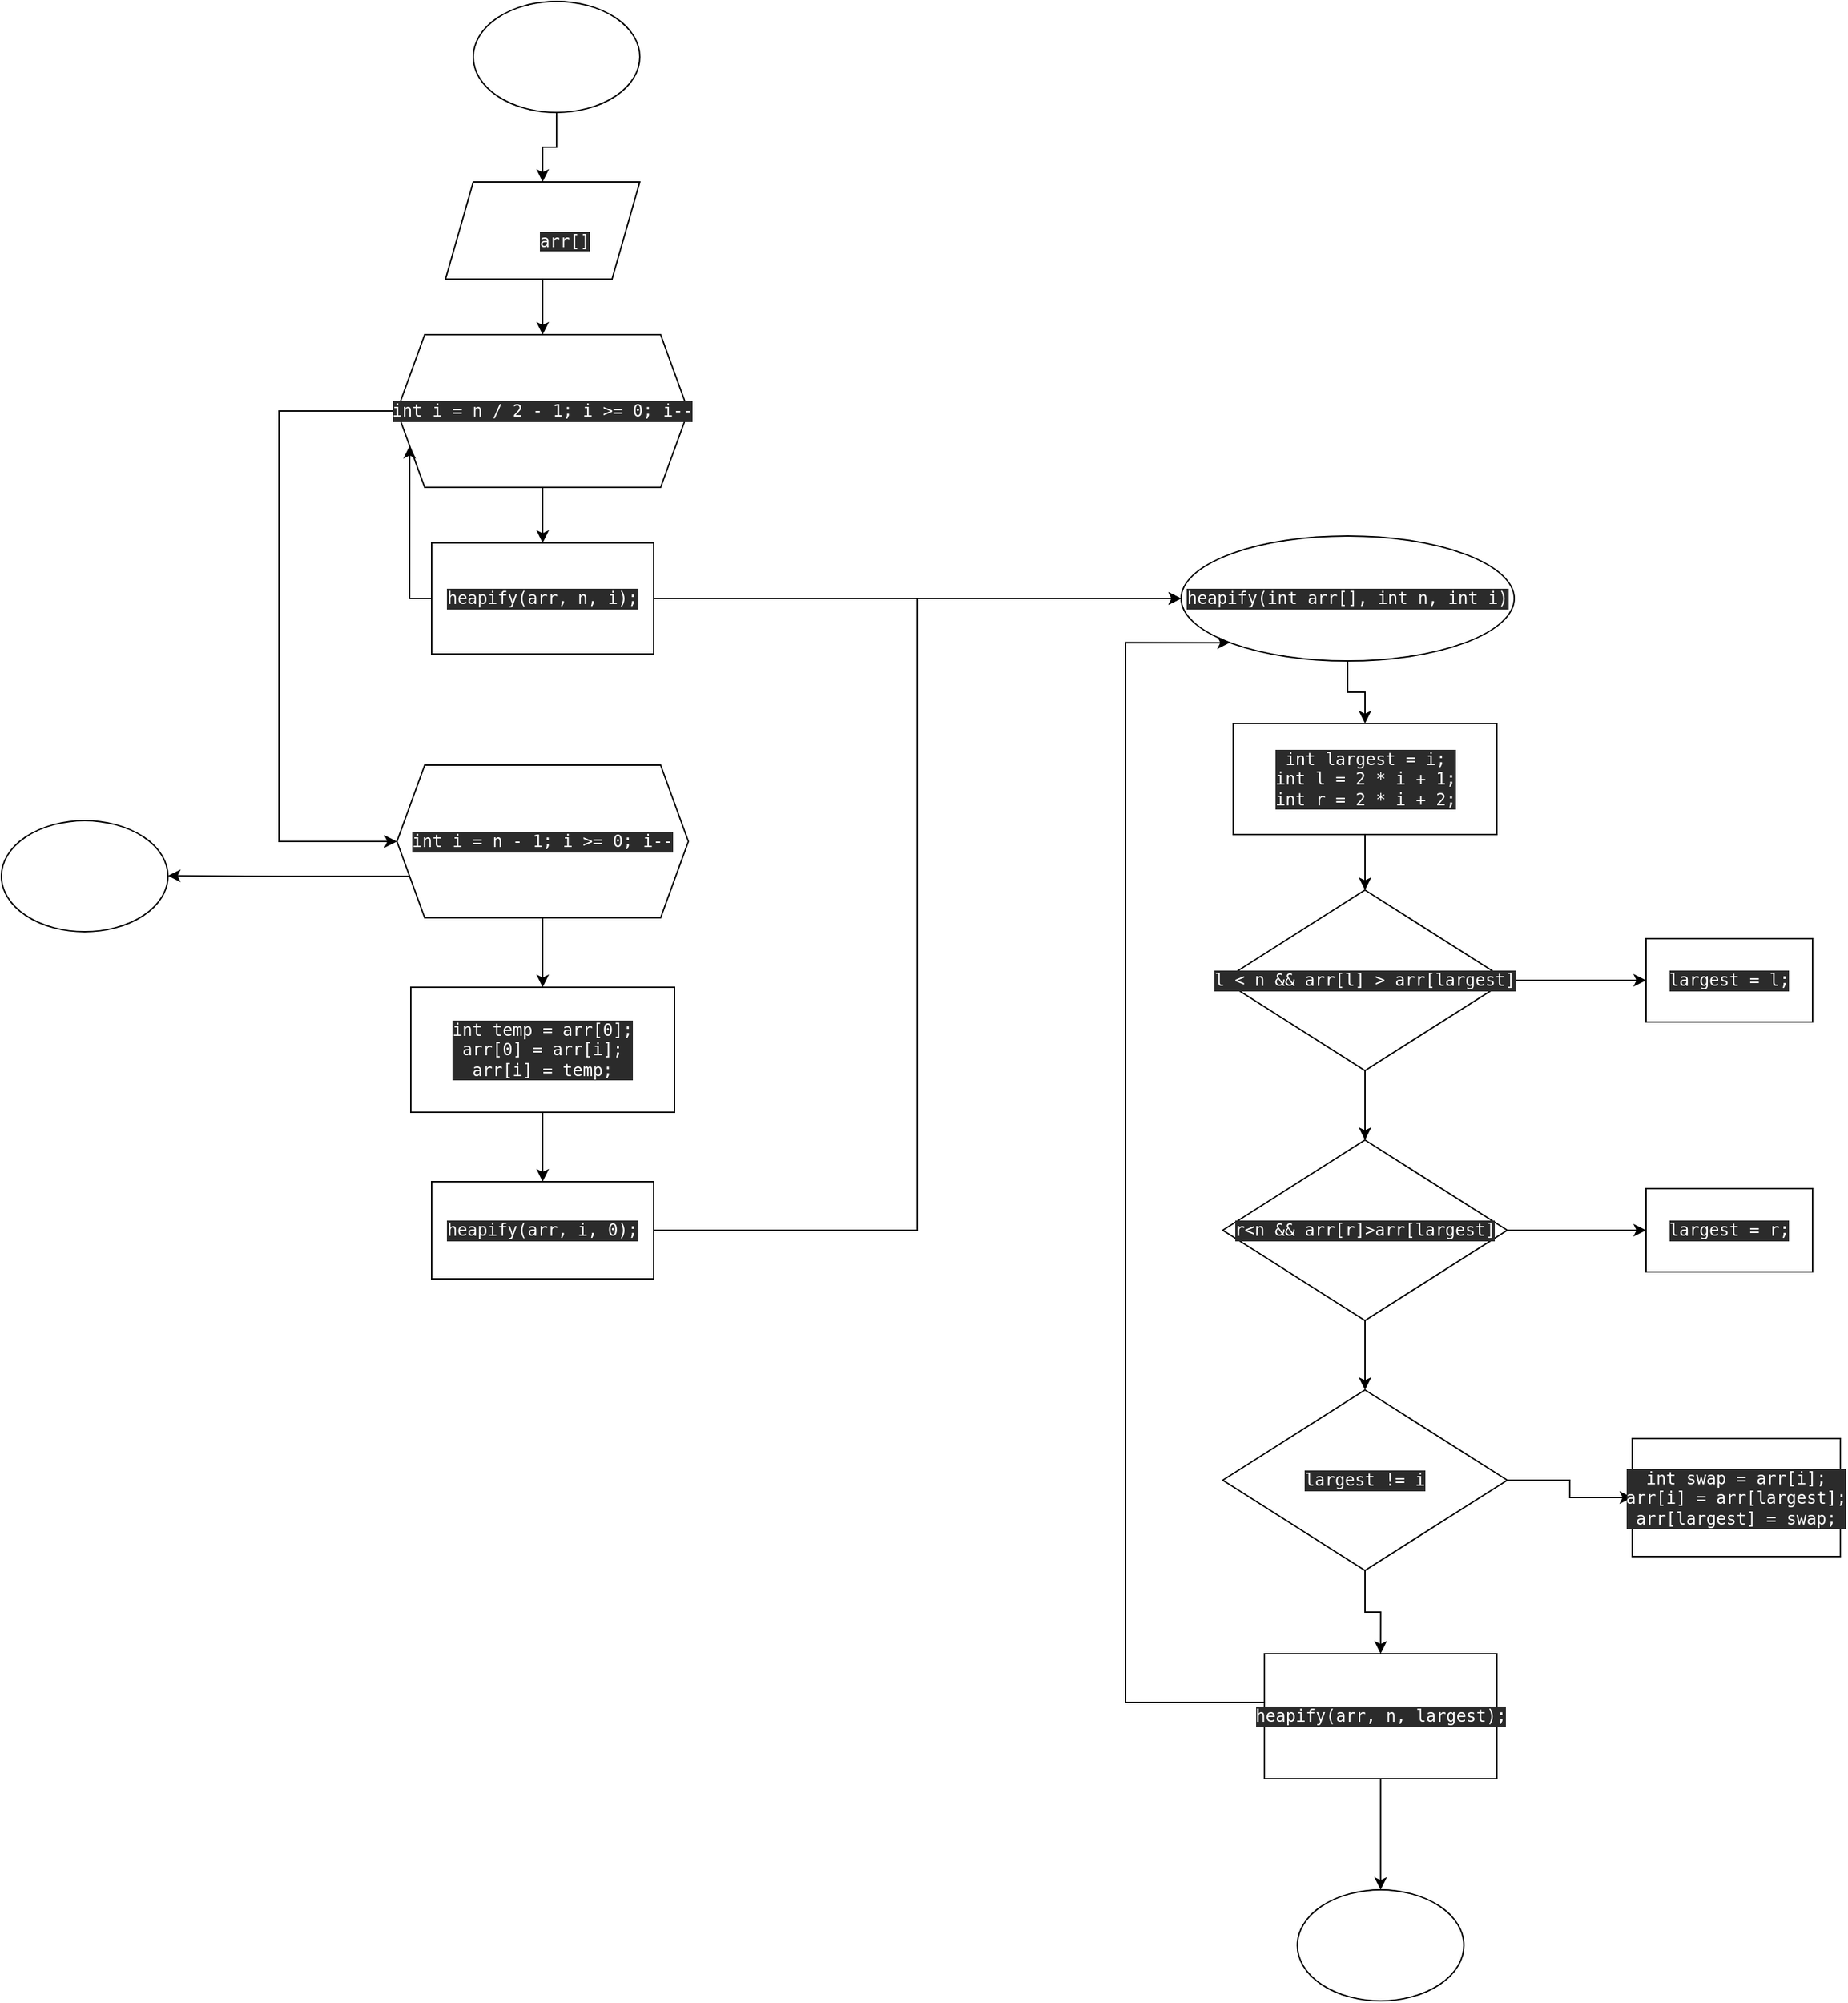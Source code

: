 <mxfile version="20.5.3" type="embed"><diagram id="23iRSUPoRavnBvh4doch" name="Page-1"><mxGraphModel dx="2144" dy="878" grid="1" gridSize="10" guides="1" tooltips="1" connect="1" arrows="1" fold="1" page="1" pageScale="1" pageWidth="827" pageHeight="1169" math="0" shadow="0"><root><mxCell id="0"/><mxCell id="1" parent="0"/><mxCell id="2" style="edgeStyle=orthogonalEdgeStyle;rounded=0;orthogonalLoop=1;jettySize=auto;html=1;entryX=0.5;entryY=0;entryDx=0;entryDy=0;fontColor=#FFFFFF;" edge="1" parent="1" source="3" target="5"><mxGeometry relative="1" as="geometry"/></mxCell><mxCell id="3" value="Початок" style="ellipse;whiteSpace=wrap;html=1;fontColor=#FFFFFF;" vertex="1" parent="1"><mxGeometry x="-330" y="570" width="120" height="80" as="geometry"/></mxCell><mxCell id="4" style="edgeStyle=orthogonalEdgeStyle;rounded=0;orthogonalLoop=1;jettySize=auto;html=1;entryX=0.5;entryY=0;entryDx=0;entryDy=0;fontColor=#FFFFFF;" edge="1" parent="1" source="5" target="8"><mxGeometry relative="1" as="geometry"/></mxCell><mxCell id="5" value="Введення:&lt;br&gt;&lt;div style=&quot;text-align: left;&quot;&gt;&lt;span style=&quot;background-color: initial;&quot;&gt;&lt;span style=&quot;&quot;&gt;&amp;nbsp;&amp;nbsp;&amp;nbsp;&amp;nbsp;&lt;/span&gt;&lt;/span&gt;&lt;span style=&quot;background-color: initial;&quot;&gt;i&lt;/span&gt;int &lt;span style=&quot;background-color: rgb(43, 43, 43); font-family: &amp;quot;JetBrains Mono&amp;quot;, monospace; text-align: center;&quot;&gt;arr[]&lt;/span&gt;&lt;/div&gt;" style="shape=parallelogram;perimeter=parallelogramPerimeter;whiteSpace=wrap;html=1;fixedSize=1;align=center;fontColor=#FFFFFF;" vertex="1" parent="1"><mxGeometry x="-350" y="700" width="140" height="70" as="geometry"/></mxCell><mxCell id="6" style="edgeStyle=orthogonalEdgeStyle;rounded=0;orthogonalLoop=1;jettySize=auto;html=1;entryX=0.5;entryY=0;entryDx=0;entryDy=0;fontColor=#FFFFFF;" edge="1" parent="1" source="8" target="11"><mxGeometry relative="1" as="geometry"/></mxCell><mxCell id="7" style="edgeStyle=orthogonalEdgeStyle;rounded=0;orthogonalLoop=1;jettySize=auto;html=1;entryX=0;entryY=0.5;entryDx=0;entryDy=0;fontColor=#FFFFFF;" edge="1" parent="1" source="8" target="14"><mxGeometry relative="1" as="geometry"><Array as="points"><mxPoint x="-470" y="865"/><mxPoint x="-470" y="1175"/></Array></mxGeometry></mxCell><mxCell id="8" value="&lt;div style=&quot;background-color: rgb(43, 43, 43); font-family: &amp;quot;JetBrains Mono&amp;quot;, monospace;&quot;&gt;&lt;pre&gt;int i = n / &lt;span style=&quot;&quot;&gt;2 &lt;/span&gt;- &lt;span style=&quot;&quot;&gt;1&lt;/span&gt;&lt;span style=&quot;&quot;&gt;; &lt;/span&gt;i &amp;gt;= &lt;span style=&quot;&quot;&gt;0&lt;/span&gt;&lt;span style=&quot;&quot;&gt;; &lt;/span&gt;i--&lt;/pre&gt;&lt;/div&gt;" style="shape=hexagon;perimeter=hexagonPerimeter2;whiteSpace=wrap;html=1;fixedSize=1;fontColor=#FFFFFF;" vertex="1" parent="1"><mxGeometry x="-385" y="810" width="210" height="110" as="geometry"/></mxCell><mxCell id="9" style="edgeStyle=orthogonalEdgeStyle;rounded=0;orthogonalLoop=1;jettySize=auto;html=1;entryX=0;entryY=0.75;entryDx=0;entryDy=0;fontColor=#FFFFFF;" edge="1" parent="1" source="11" target="8"><mxGeometry relative="1" as="geometry"><Array as="points"><mxPoint x="-376" y="1000"/></Array></mxGeometry></mxCell><mxCell id="10" style="edgeStyle=orthogonalEdgeStyle;rounded=0;orthogonalLoop=1;jettySize=auto;html=1;entryX=0;entryY=0.5;entryDx=0;entryDy=0;fontColor=#FFFFFF;" edge="1" parent="1" source="11" target="20"><mxGeometry relative="1" as="geometry"><Array as="points"><mxPoint x="140" y="1000"/></Array></mxGeometry></mxCell><mxCell id="11" value="&lt;div style=&quot;background-color: rgb(43, 43, 43); font-family: &amp;quot;JetBrains Mono&amp;quot;, monospace;&quot;&gt;&lt;pre&gt;heapify(arr&lt;span style=&quot;&quot;&gt;, &lt;/span&gt;n&lt;span style=&quot;&quot;&gt;, &lt;/span&gt;i)&lt;span style=&quot;&quot;&gt;;&lt;/span&gt;&lt;/pre&gt;&lt;/div&gt;" style="rounded=0;whiteSpace=wrap;html=1;fontColor=#FFFFFF;" vertex="1" parent="1"><mxGeometry x="-360" y="960" width="160" height="80" as="geometry"/></mxCell><mxCell id="12" style="edgeStyle=orthogonalEdgeStyle;rounded=0;orthogonalLoop=1;jettySize=auto;html=1;entryX=0.5;entryY=0;entryDx=0;entryDy=0;fontColor=#FFFFFF;" edge="1" parent="1" source="14" target="16"><mxGeometry relative="1" as="geometry"/></mxCell><mxCell id="13" style="edgeStyle=orthogonalEdgeStyle;rounded=0;orthogonalLoop=1;jettySize=auto;html=1;exitX=0;exitY=0.75;exitDx=0;exitDy=0;fontColor=#FFFFFF;" edge="1" parent="1" source="14"><mxGeometry relative="1" as="geometry"><mxPoint x="-550" y="1199.706" as="targetPoint"/></mxGeometry></mxCell><mxCell id="14" value="&lt;div style=&quot;background-color: rgb(43, 43, 43); font-family: &amp;quot;JetBrains Mono&amp;quot;, monospace;&quot;&gt;&lt;pre&gt;&lt;div style=&quot;font-family: &amp;quot;JetBrains Mono&amp;quot;, monospace;&quot;&gt;&lt;pre&gt;int i = n - &lt;span style=&quot;&quot;&gt;1&lt;/span&gt;&lt;span style=&quot;&quot;&gt;; &lt;/span&gt;i &amp;gt;= &lt;span style=&quot;&quot;&gt;0&lt;/span&gt;&lt;span style=&quot;&quot;&gt;; &lt;/span&gt;i--&lt;/pre&gt;&lt;/div&gt;&lt;/pre&gt;&lt;/div&gt;" style="shape=hexagon;perimeter=hexagonPerimeter2;whiteSpace=wrap;html=1;fixedSize=1;fontColor=#FFFFFF;" vertex="1" parent="1"><mxGeometry x="-385" y="1120" width="210" height="110" as="geometry"/></mxCell><mxCell id="15" style="edgeStyle=orthogonalEdgeStyle;rounded=0;orthogonalLoop=1;jettySize=auto;html=1;entryX=0.5;entryY=0;entryDx=0;entryDy=0;fontColor=#FFFFFF;" edge="1" parent="1" source="16" target="18"><mxGeometry relative="1" as="geometry"/></mxCell><mxCell id="16" value="&lt;div style=&quot;background-color: rgb(43, 43, 43); font-family: &amp;quot;JetBrains Mono&amp;quot;, monospace;&quot;&gt;&lt;pre&gt;int temp = arr[&lt;span style=&quot;&quot;&gt;0&lt;/span&gt;]&lt;span style=&quot;&quot;&gt;;&lt;br&gt;&lt;/span&gt;arr[&lt;span style=&quot;&quot;&gt;0&lt;/span&gt;] = arr[i]&lt;span style=&quot;&quot;&gt;;&lt;br&gt;&lt;/span&gt;arr[i] = temp&lt;span style=&quot;&quot;&gt;;&lt;br&gt;&lt;/span&gt;&lt;/pre&gt;&lt;/div&gt;" style="rounded=0;whiteSpace=wrap;html=1;fontColor=#FFFFFF;" vertex="1" parent="1"><mxGeometry x="-375" y="1280" width="190" height="90" as="geometry"/></mxCell><mxCell id="17" style="edgeStyle=orthogonalEdgeStyle;rounded=0;orthogonalLoop=1;jettySize=auto;html=1;entryX=0;entryY=0.5;entryDx=0;entryDy=0;fontColor=#FFFFFF;" edge="1" parent="1" source="18" target="20"><mxGeometry relative="1" as="geometry"/></mxCell><mxCell id="18" value="&lt;div style=&quot;background-color: rgb(43, 43, 43); font-family: &amp;quot;JetBrains Mono&amp;quot;, monospace;&quot;&gt;&lt;pre&gt;heapify(arr&lt;span style=&quot;&quot;&gt;, &lt;/span&gt;i&lt;span style=&quot;&quot;&gt;, &lt;/span&gt;&lt;span style=&quot;&quot;&gt;0&lt;/span&gt;)&lt;span style=&quot;&quot;&gt;;&lt;/span&gt;&lt;/pre&gt;&lt;/div&gt;" style="rounded=0;whiteSpace=wrap;html=1;fontColor=#FFFFFF;" vertex="1" parent="1"><mxGeometry x="-360" y="1420" width="160" height="70" as="geometry"/></mxCell><mxCell id="19" style="edgeStyle=orthogonalEdgeStyle;rounded=0;orthogonalLoop=1;jettySize=auto;html=1;entryX=0.5;entryY=0;entryDx=0;entryDy=0;fontColor=#FFFFFF;" edge="1" parent="1" source="20" target="22"><mxGeometry relative="1" as="geometry"/></mxCell><mxCell id="20" value="&lt;div style=&quot;background-color: rgb(43, 43, 43); font-family: &amp;quot;JetBrains Mono&amp;quot;, monospace;&quot;&gt;&lt;pre&gt;heapify(&lt;span style=&quot;&quot;&gt;int &lt;/span&gt;arr[]&lt;span style=&quot;&quot;&gt;, int &lt;/span&gt;n&lt;span style=&quot;&quot;&gt;, int &lt;/span&gt;i)&lt;/pre&gt;&lt;/div&gt;" style="ellipse;whiteSpace=wrap;html=1;fontColor=#FFFFFF;" vertex="1" parent="1"><mxGeometry x="180" y="955" width="240" height="90" as="geometry"/></mxCell><mxCell id="21" style="edgeStyle=orthogonalEdgeStyle;rounded=0;orthogonalLoop=1;jettySize=auto;html=1;entryX=0.5;entryY=0;entryDx=0;entryDy=0;fontColor=#FFFFFF;" edge="1" parent="1" source="22" target="25"><mxGeometry relative="1" as="geometry"/></mxCell><mxCell id="22" value="&lt;div style=&quot;background-color: rgb(43, 43, 43); font-family: &amp;quot;JetBrains Mono&amp;quot;, monospace;&quot;&gt;&lt;pre&gt;int largest = i&lt;span style=&quot;&quot;&gt;;&lt;br&gt;&lt;/span&gt;&lt;span style=&quot;&quot;&gt;int &lt;/span&gt;l = &lt;span style=&quot;&quot;&gt;2 &lt;/span&gt;* i + &lt;span style=&quot;&quot;&gt;1&lt;/span&gt;&lt;span style=&quot;&quot;&gt;;&lt;br&gt;&lt;/span&gt;&lt;span style=&quot;&quot;&gt;int &lt;/span&gt;r = &lt;span style=&quot;&quot;&gt;2 &lt;/span&gt;* i + &lt;span style=&quot;&quot;&gt;2&lt;/span&gt;&lt;span style=&quot;&quot;&gt;;&lt;/span&gt;&lt;/pre&gt;&lt;/div&gt;" style="rounded=0;whiteSpace=wrap;html=1;fontColor=#FFFFFF;" vertex="1" parent="1"><mxGeometry x="217.5" y="1090" width="190" height="80" as="geometry"/></mxCell><mxCell id="23" style="edgeStyle=orthogonalEdgeStyle;rounded=0;orthogonalLoop=1;jettySize=auto;html=1;entryX=0.5;entryY=0;entryDx=0;entryDy=0;fontColor=#FFFFFF;" edge="1" parent="1" source="25" target="28"><mxGeometry relative="1" as="geometry"/></mxCell><mxCell id="24" style="edgeStyle=orthogonalEdgeStyle;rounded=0;orthogonalLoop=1;jettySize=auto;html=1;entryX=0;entryY=0.5;entryDx=0;entryDy=0;fontColor=#FFFFFF;" edge="1" parent="1" source="25" target="29"><mxGeometry relative="1" as="geometry"/></mxCell><mxCell id="25" value="&lt;div style=&quot;background-color: rgb(43, 43, 43); font-family: &amp;quot;JetBrains Mono&amp;quot;, monospace;&quot;&gt;&lt;pre&gt;l &amp;lt; n &amp;amp;&amp;amp; arr[l] &amp;gt; arr[largest]&lt;/pre&gt;&lt;/div&gt;" style="rhombus;whiteSpace=wrap;html=1;fontColor=#FFFFFF;" vertex="1" parent="1"><mxGeometry x="210" y="1210" width="205" height="130" as="geometry"/></mxCell><mxCell id="26" style="edgeStyle=orthogonalEdgeStyle;rounded=0;orthogonalLoop=1;jettySize=auto;html=1;fontColor=#FFFFFF;" edge="1" parent="1" source="28" target="33"><mxGeometry relative="1" as="geometry"/></mxCell><mxCell id="27" style="edgeStyle=orthogonalEdgeStyle;rounded=0;orthogonalLoop=1;jettySize=auto;html=1;entryX=0;entryY=0.5;entryDx=0;entryDy=0;fontColor=#FFFFFF;" edge="1" parent="1" source="28" target="30"><mxGeometry relative="1" as="geometry"/></mxCell><mxCell id="28" value="&lt;div style=&quot;background-color: rgb(43, 43, 43); font-family: &amp;quot;JetBrains Mono&amp;quot;, monospace;&quot;&gt;&lt;pre&gt;&lt;div style=&quot;font-family: &amp;quot;JetBrains Mono&amp;quot;, monospace;&quot;&gt;&lt;pre&gt;r&amp;lt;n &amp;amp;&amp;amp; arr[r]&amp;gt;arr[largest]&lt;/pre&gt;&lt;/div&gt;&lt;/pre&gt;&lt;/div&gt;" style="rhombus;whiteSpace=wrap;html=1;fontColor=#FFFFFF;" vertex="1" parent="1"><mxGeometry x="210" y="1390" width="205" height="130" as="geometry"/></mxCell><mxCell id="29" value="&lt;div style=&quot;background-color: rgb(43, 43, 43); font-family: &amp;quot;JetBrains Mono&amp;quot;, monospace;&quot;&gt;&lt;pre&gt;largest = l;&lt;/pre&gt;&lt;/div&gt;" style="rounded=0;whiteSpace=wrap;html=1;fontColor=#FFFFFF;" vertex="1" parent="1"><mxGeometry x="515" y="1245" width="120" height="60" as="geometry"/></mxCell><mxCell id="30" value="&lt;div style=&quot;background-color: rgb(43, 43, 43); font-family: &amp;quot;JetBrains Mono&amp;quot;, monospace;&quot;&gt;&lt;pre&gt;&lt;div style=&quot;font-family: &amp;quot;JetBrains Mono&amp;quot;, monospace;&quot;&gt;&lt;pre&gt;largest = r;&lt;/pre&gt;&lt;/div&gt;&lt;/pre&gt;&lt;/div&gt;" style="rounded=0;whiteSpace=wrap;html=1;fontColor=#FFFFFF;" vertex="1" parent="1"><mxGeometry x="515" y="1425" width="120" height="60" as="geometry"/></mxCell><mxCell id="31" style="edgeStyle=orthogonalEdgeStyle;rounded=0;orthogonalLoop=1;jettySize=auto;html=1;entryX=0.5;entryY=0;entryDx=0;entryDy=0;fontColor=#FFFFFF;" edge="1" parent="1" source="33" target="37"><mxGeometry relative="1" as="geometry"/></mxCell><mxCell id="32" style="edgeStyle=orthogonalEdgeStyle;rounded=0;orthogonalLoop=1;jettySize=auto;html=1;entryX=0;entryY=0.5;entryDx=0;entryDy=0;fontColor=#FFFFFF;" edge="1" parent="1" source="33" target="34"><mxGeometry relative="1" as="geometry"/></mxCell><mxCell id="33" value="&lt;div style=&quot;background-color: rgb(43, 43, 43); font-family: &amp;quot;JetBrains Mono&amp;quot;, monospace;&quot;&gt;&lt;pre&gt;&lt;div style=&quot;font-family: &amp;quot;JetBrains Mono&amp;quot;, monospace;&quot;&gt;&lt;pre&gt;&lt;div style=&quot;font-family: &amp;quot;JetBrains Mono&amp;quot;, monospace;&quot;&gt;&lt;pre&gt;largest != i&lt;/pre&gt;&lt;/div&gt;&lt;/pre&gt;&lt;/div&gt;&lt;/pre&gt;&lt;/div&gt;" style="rhombus;whiteSpace=wrap;html=1;fontColor=#FFFFFF;" vertex="1" parent="1"><mxGeometry x="210" y="1570" width="205" height="130" as="geometry"/></mxCell><mxCell id="34" value="&lt;div style=&quot;background-color: rgb(43, 43, 43); font-family: &amp;quot;JetBrains Mono&amp;quot;, monospace;&quot;&gt;&lt;pre&gt;&lt;div style=&quot;font-family: &amp;quot;JetBrains Mono&amp;quot;, monospace;&quot;&gt;&lt;pre&gt;&lt;div style=&quot;font-family: &amp;quot;JetBrains Mono&amp;quot;, monospace;&quot;&gt;&lt;pre&gt;int swap = arr[i]&lt;span style=&quot;&quot;&gt;;&lt;br&gt;&lt;/span&gt;arr[i] = arr[largest]&lt;span style=&quot;&quot;&gt;;&lt;br&gt;&lt;/span&gt;arr[largest] = swap&lt;span style=&quot;&quot;&gt;;&lt;/span&gt;&lt;/pre&gt;&lt;/div&gt;&lt;/pre&gt;&lt;/div&gt;&lt;/pre&gt;&lt;/div&gt;" style="rounded=0;whiteSpace=wrap;html=1;fontColor=#FFFFFF;" vertex="1" parent="1"><mxGeometry x="505" y="1605" width="150" height="85" as="geometry"/></mxCell><mxCell id="35" style="edgeStyle=orthogonalEdgeStyle;rounded=0;orthogonalLoop=1;jettySize=auto;html=1;entryX=0;entryY=1;entryDx=0;entryDy=0;fontColor=#FFFFFF;" edge="1" parent="1" source="37" target="20"><mxGeometry relative="1" as="geometry"><Array as="points"><mxPoint x="140" y="1795"/><mxPoint x="140" y="1032"/></Array></mxGeometry></mxCell><mxCell id="36" style="edgeStyle=orthogonalEdgeStyle;rounded=0;orthogonalLoop=1;jettySize=auto;html=1;entryX=0.5;entryY=0;entryDx=0;entryDy=0;fontColor=#FFFFFF;" edge="1" parent="1" source="37" target="38"><mxGeometry relative="1" as="geometry"/></mxCell><mxCell id="37" value="&lt;div style=&quot;background-color: rgb(43, 43, 43); font-family: &amp;quot;JetBrains Mono&amp;quot;, monospace;&quot;&gt;&lt;pre&gt;&lt;div style=&quot;font-family: &amp;quot;JetBrains Mono&amp;quot;, monospace;&quot;&gt;&lt;pre&gt;&lt;div style=&quot;font-family: &amp;quot;JetBrains Mono&amp;quot;, monospace;&quot;&gt;&lt;pre&gt;&lt;div style=&quot;font-family: &amp;quot;JetBrains Mono&amp;quot;, monospace;&quot;&gt;&lt;pre&gt;heapify(arr&lt;span style=&quot;&quot;&gt;, &lt;/span&gt;n&lt;span style=&quot;&quot;&gt;, &lt;/span&gt;largest)&lt;span style=&quot;&quot;&gt;;&lt;/span&gt;&lt;/pre&gt;&lt;/div&gt;&lt;/pre&gt;&lt;/div&gt;&lt;/pre&gt;&lt;/div&gt;&lt;/pre&gt;&lt;/div&gt;" style="rounded=0;whiteSpace=wrap;html=1;fontColor=#FFFFFF;" vertex="1" parent="1"><mxGeometry x="240" y="1760" width="167.5" height="90" as="geometry"/></mxCell><mxCell id="38" value="Кінець" style="ellipse;whiteSpace=wrap;html=1;fontColor=#FFFFFF;" vertex="1" parent="1"><mxGeometry x="263.75" y="1930" width="120" height="80" as="geometry"/></mxCell><mxCell id="39" value="&lt;b&gt;Так&lt;/b&gt;" style="text;html=1;align=center;verticalAlign=middle;resizable=0;points=[];autosize=1;strokeColor=none;fillColor=none;fontColor=#FFFFFF;" vertex="1" parent="1"><mxGeometry x="383.75" y="1240" width="40" height="30" as="geometry"/></mxCell><mxCell id="40" value="&lt;b&gt;Так&lt;/b&gt;" style="text;html=1;align=center;verticalAlign=middle;resizable=0;points=[];autosize=1;strokeColor=none;fillColor=none;fontColor=#FFFFFF;" vertex="1" parent="1"><mxGeometry x="383.75" y="1420" width="40" height="30" as="geometry"/></mxCell><mxCell id="41" value="&lt;b&gt;Так&lt;/b&gt;" style="text;html=1;align=center;verticalAlign=middle;resizable=0;points=[];autosize=1;strokeColor=none;fillColor=none;fontColor=#FFFFFF;" vertex="1" parent="1"><mxGeometry x="383.75" y="1600" width="40" height="30" as="geometry"/></mxCell><mxCell id="42" value="&lt;b&gt;Ні&lt;/b&gt;" style="text;html=1;align=center;verticalAlign=middle;resizable=0;points=[];autosize=1;strokeColor=none;fillColor=none;fontColor=#FFFFFF;" vertex="1" parent="1"><mxGeometry x="310" y="1330" width="40" height="30" as="geometry"/></mxCell><mxCell id="43" value="&lt;b&gt;Ні&lt;/b&gt;" style="text;html=1;align=center;verticalAlign=middle;resizable=0;points=[];autosize=1;strokeColor=none;fillColor=none;fontColor=#FFFFFF;" vertex="1" parent="1"><mxGeometry x="310" y="1690" width="40" height="30" as="geometry"/></mxCell><mxCell id="44" value="&lt;b&gt;Ні&lt;/b&gt;" style="text;html=1;align=center;verticalAlign=middle;resizable=0;points=[];autosize=1;strokeColor=none;fillColor=none;fontColor=#FFFFFF;" vertex="1" parent="1"><mxGeometry x="310" y="1510" width="40" height="30" as="geometry"/></mxCell><mxCell id="45" value="&lt;b&gt;Так&lt;/b&gt;" style="text;html=1;align=center;verticalAlign=middle;resizable=0;points=[];autosize=1;strokeColor=none;fillColor=none;fontColor=#FFFFFF;" vertex="1" parent="1"><mxGeometry x="-280" y="920" width="40" height="30" as="geometry"/></mxCell><mxCell id="46" value="&lt;b&gt;Так&lt;/b&gt;" style="text;html=1;align=center;verticalAlign=middle;resizable=0;points=[];autosize=1;strokeColor=none;fillColor=none;fontColor=#FFFFFF;" vertex="1" parent="1"><mxGeometry x="-280" y="1230" width="40" height="30" as="geometry"/></mxCell><mxCell id="47" value="&lt;b&gt;Ні&lt;/b&gt;" style="text;html=1;align=center;verticalAlign=middle;resizable=0;points=[];autosize=1;strokeColor=none;fillColor=none;fontColor=#FFFFFF;" vertex="1" parent="1"><mxGeometry x="-415" y="870" width="40" height="30" as="geometry"/></mxCell><mxCell id="48" value="&lt;b&gt;Ні&lt;/b&gt;" style="text;html=1;align=center;verticalAlign=middle;resizable=0;points=[];autosize=1;strokeColor=none;fillColor=none;fontColor=#FFFFFF;" vertex="1" parent="1"><mxGeometry x="-410" y="1200" width="40" height="30" as="geometry"/></mxCell><mxCell id="49" value="Кінець" style="ellipse;whiteSpace=wrap;html=1;fontColor=#FFFFFF;" vertex="1" parent="1"><mxGeometry x="-670" y="1160" width="120" height="80" as="geometry"/></mxCell></root></mxGraphModel></diagram></mxfile>